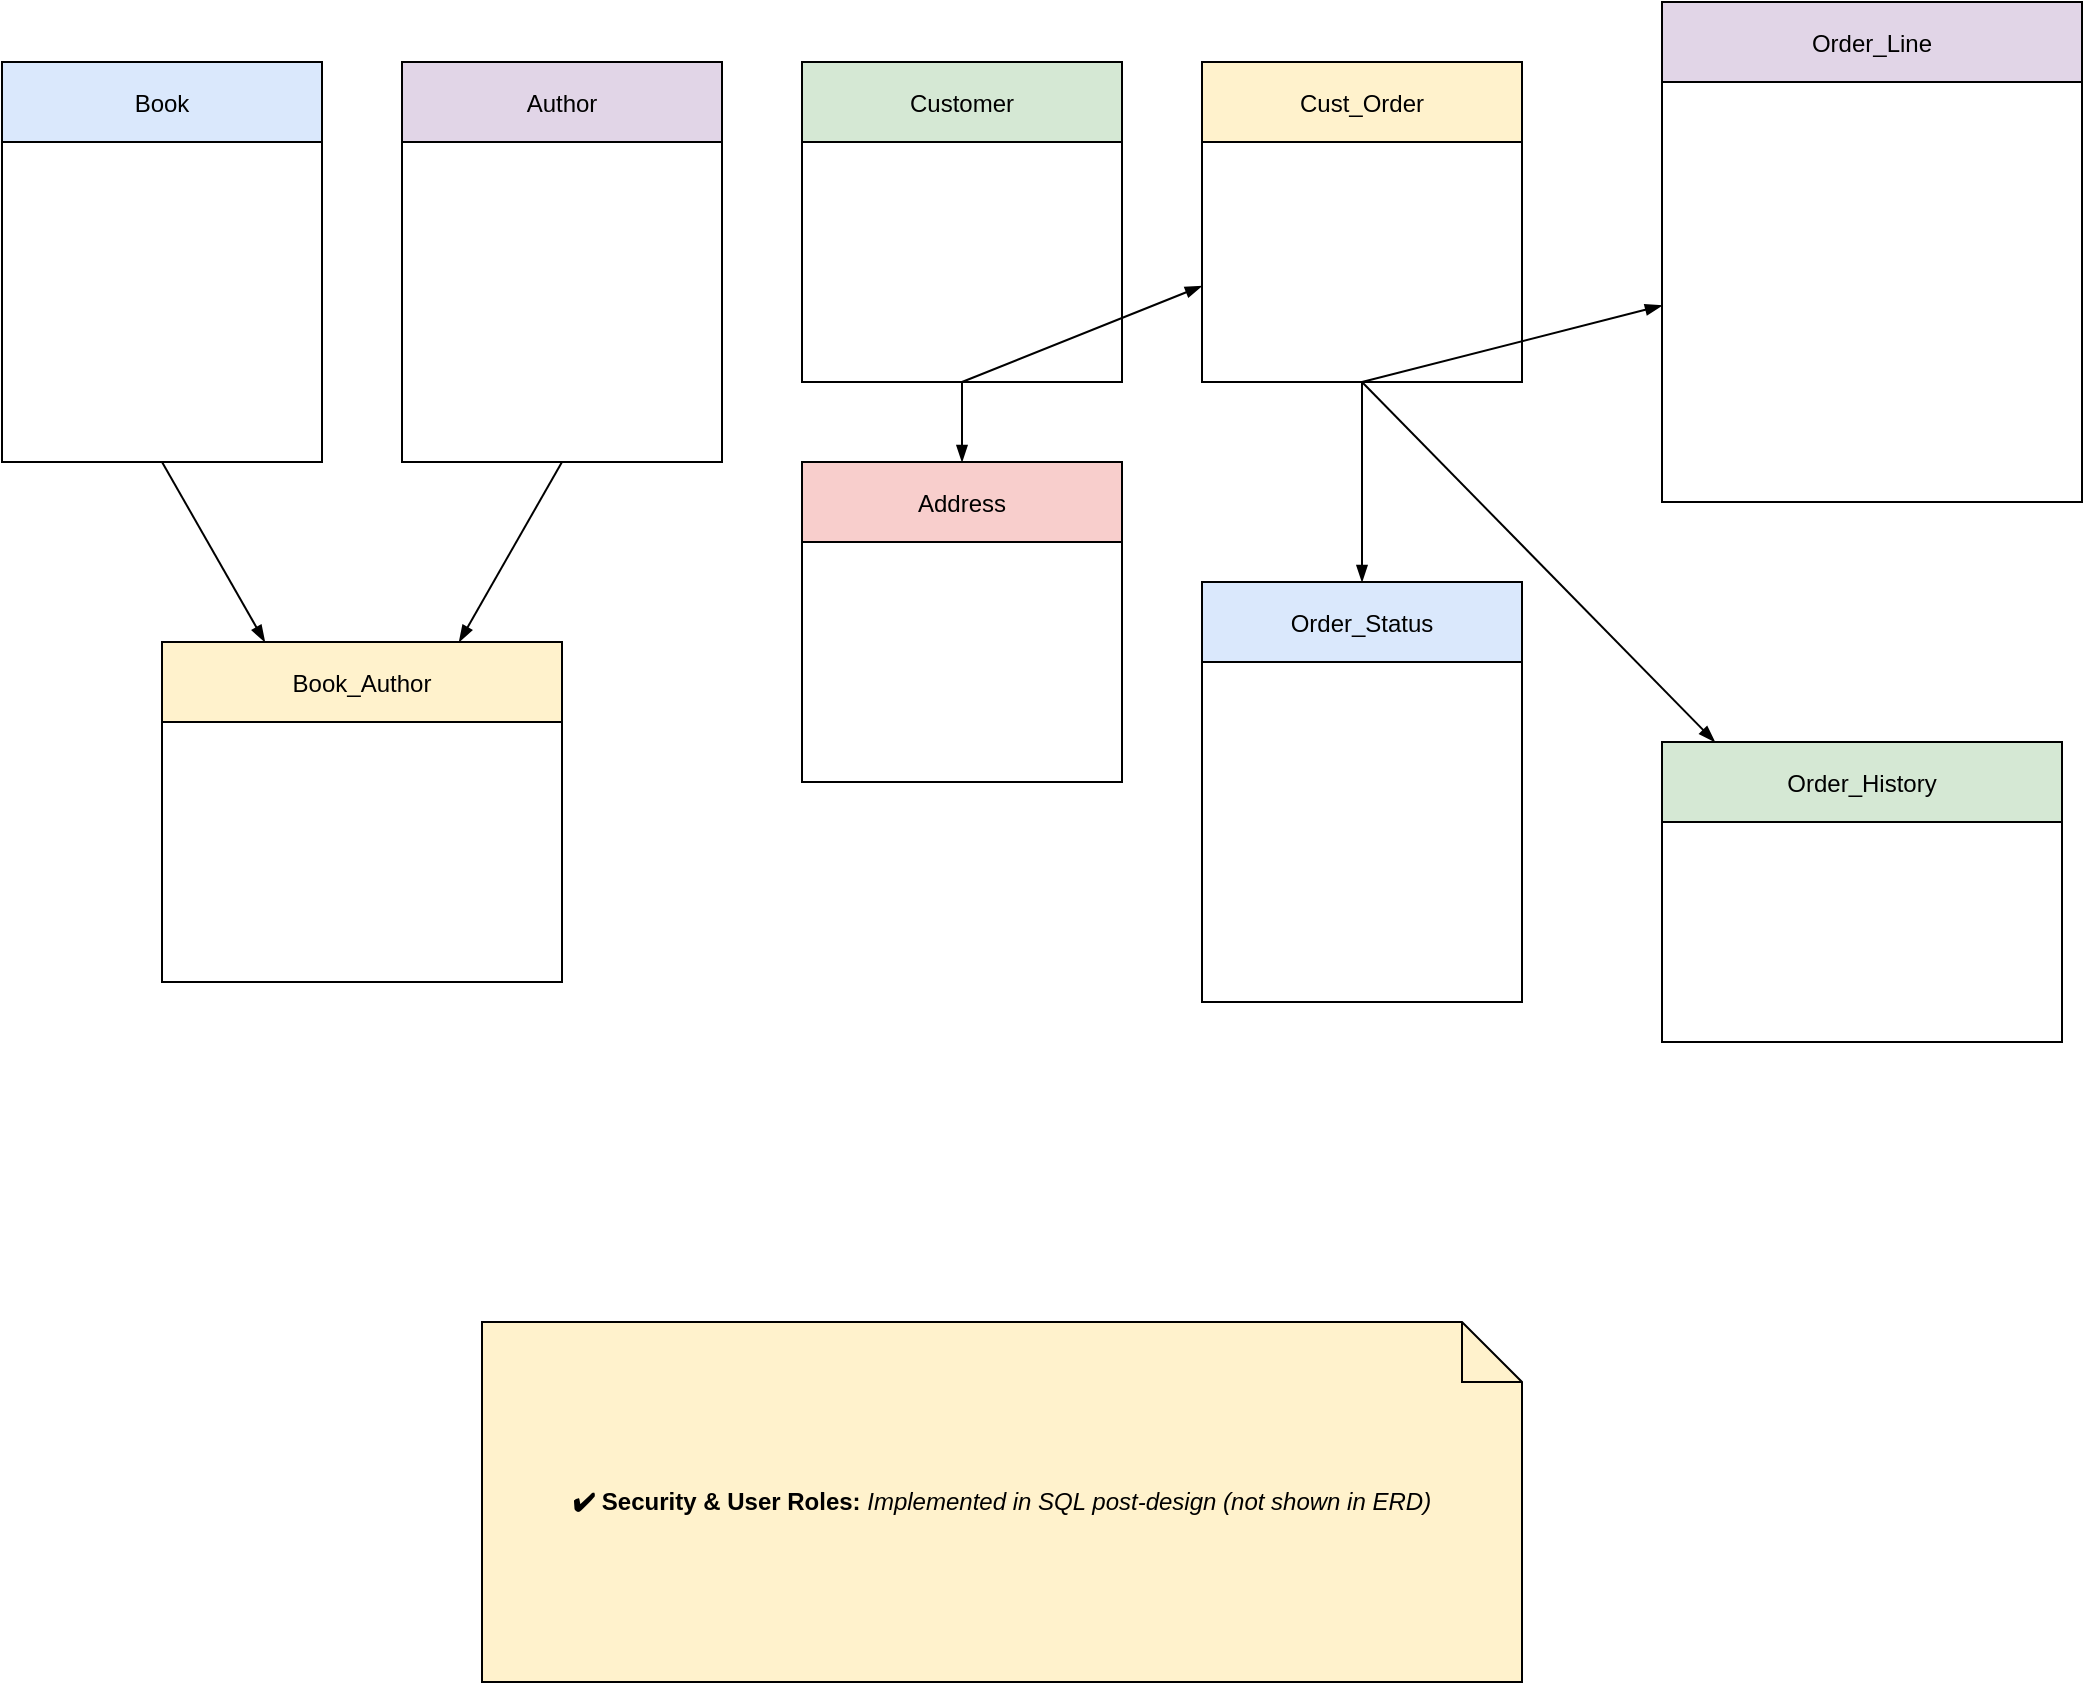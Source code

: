 <mxfile version="26.2.12">
  <diagram name="Bookstore ERD" id="bookstore-erd">
    <mxGraphModel dx="1108" dy="531" grid="1" gridSize="10" guides="1" tooltips="1" connect="1" arrows="1" fold="1" page="1" pageScale="1" pageWidth="827" pageHeight="1169" math="0" shadow="0">
      <root>
        <mxCell id="0" />
        <mxCell id="1" parent="0" />
        <mxCell id="book" value="Book" style="shape=swimlane;fillColor=#DAE8FC;" parent="1" vertex="1">
          <mxGeometry x="80" y="40" width="160" height="200" as="geometry" />
        </mxCell>
        <mxCell id="author" value="Author" style="shape=swimlane;fillColor=#E1D5E7;" parent="1" vertex="1">
          <mxGeometry x="280" y="40" width="160" height="200" as="geometry" />
        </mxCell>
        <mxCell id="book_author" value="Book_Author" style="shape=swimlane;fillColor=#FFF2CC;" parent="1" vertex="1">
          <mxGeometry x="160" y="330" width="200" height="170" as="geometry" />
        </mxCell>
        <mxCell id="customer" value="Customer" style="shape=swimlane;fillColor=#D5E8D4;" parent="1" vertex="1">
          <mxGeometry x="480" y="40" width="160" height="160" as="geometry" />
        </mxCell>
        <mxCell id="address" value="Address" style="shape=swimlane;fillColor=#F8CECC;" parent="1" vertex="1">
          <mxGeometry x="480" y="240" width="160" height="160" as="geometry" />
        </mxCell>
        <mxCell id="cust_order" value="Cust_Order" style="shape=swimlane;fillColor=#FFF2CC;" parent="1" vertex="1">
          <mxGeometry x="680" y="40" width="160" height="160" as="geometry" />
        </mxCell>
        <mxCell id="order_line" value="Order_Line" style="shape=swimlane;fillColor=#E1D5E7;" parent="1" vertex="1">
          <mxGeometry x="910" y="10" width="210" height="250" as="geometry" />
        </mxCell>
        <mxCell id="order_status" value="Order_Status" style="shape=swimlane;fillColor=#DAE8FC;" parent="1" vertex="1">
          <mxGeometry x="680" y="300" width="160" height="210" as="geometry" />
        </mxCell>
        <mxCell id="order_history" value="Order_History" style="shape=swimlane;fillColor=#D5E8D4;" parent="1" vertex="1">
          <mxGeometry x="910" y="380" width="200" height="150" as="geometry" />
        </mxCell>
        <mxCell id="note" value="&lt;b&gt;✔️ Security &amp;amp; User Roles: &lt;/b&gt;&lt;i&gt;Implemented in SQL post-design (not shown in ERD)&lt;/i&gt;" style="shape=note;whiteSpace=wrap;html=1;fillColor=#FFF2CC;strokeColor=#000000;" parent="1" vertex="1">
          <mxGeometry x="320" y="670" width="520" height="180" as="geometry" />
        </mxCell>
        <mxCell id="rel1" style="endArrow=blockThin;rounded=0;orthogonal=0;jettySize=auto;html=1;exitX=0.5;exitY=0.95;exitDx=0;exitDy=0;" parent="1" source="book" target="book_author" edge="1">
          <mxGeometry relative="1" as="geometry" />
        </mxCell>
        <mxCell id="rel2" style="endArrow=blockThin;rounded=0;orthogonal=0;jettySize=auto;html=1;exitX=0.5;exitY=0.95;exitDx=0;exitDy=0;" parent="1" source="author" target="book_author" edge="1">
          <mxGeometry relative="1" as="geometry" />
        </mxCell>
        <mxCell id="rel3" style="endArrow=blockThin;rounded=0;orthogonal=0;jettySize=auto;html=1;exitX=0.5;exitY=0.95;exitDx=0;exitDy=0;" parent="1" source="customer" target="address" edge="1">
          <mxGeometry relative="1" as="geometry" />
        </mxCell>
        <mxCell id="rel4" style="endArrow=blockThin;rounded=0;orthogonal=0;jettySize=auto;html=1;exitX=0.5;exitY=0.95;exitDx=0;exitDy=0;" parent="1" source="customer" target="cust_order" edge="1">
          <mxGeometry relative="1" as="geometry" />
        </mxCell>
        <mxCell id="rel5" style="endArrow=blockThin;rounded=0;orthogonal=0;jettySize=auto;html=1;exitX=0.5;exitY=0.95;exitDx=0;exitDy=0;" parent="1" source="cust_order" target="order_line" edge="1">
          <mxGeometry relative="1" as="geometry" />
        </mxCell>
        <mxCell id="rel6" style="endArrow=blockThin;rounded=0;orthogonal=0;jettySize=auto;html=1;exitX=0.5;exitY=0.95;exitDx=0;exitDy=0;" parent="1" source="cust_order" target="order_status" edge="1">
          <mxGeometry relative="1" as="geometry" />
        </mxCell>
        <mxCell id="rel7" style="endArrow=blockThin;rounded=0;orthogonal=0;jettySize=auto;html=1;exitX=0.5;exitY=0.95;exitDx=0;exitDy=0;" parent="1" source="cust_order" target="order_history" edge="1">
          <mxGeometry relative="1" as="geometry" />
        </mxCell>
      </root>
    </mxGraphModel>
  </diagram>
</mxfile>
